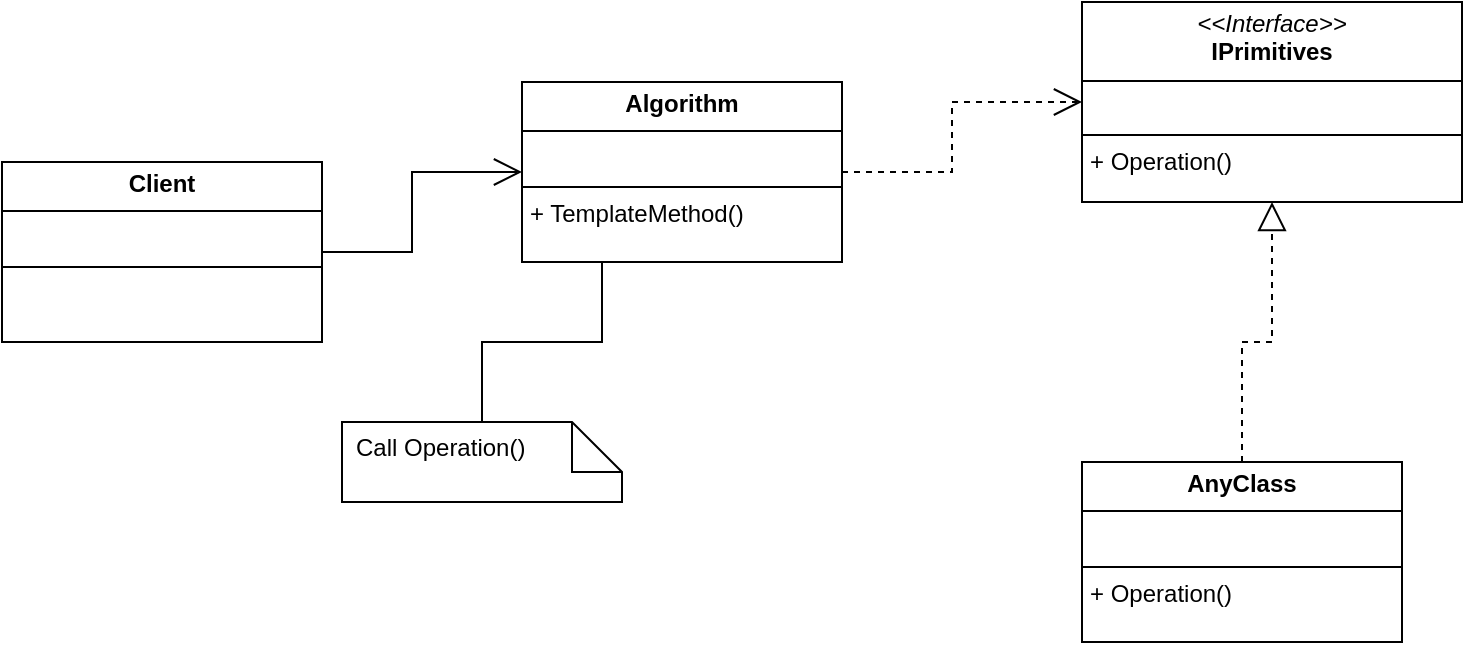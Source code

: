 <mxfile version="24.0.4" type="device">
  <diagram name="Page-1" id="GQMb30OAG5_tMmWuBKvB">
    <mxGraphModel dx="880" dy="524" grid="1" gridSize="10" guides="1" tooltips="1" connect="1" arrows="1" fold="1" page="1" pageScale="1" pageWidth="850" pageHeight="1100" math="0" shadow="0">
      <root>
        <mxCell id="0" />
        <mxCell id="1" parent="0" />
        <mxCell id="yhK5zXQIteGB1VacuQFu-4" style="edgeStyle=orthogonalEdgeStyle;rounded=0;orthogonalLoop=1;jettySize=auto;html=1;entryX=0;entryY=0.5;entryDx=0;entryDy=0;endArrow=open;endFill=0;endSize=12;" edge="1" parent="1" source="yhK5zXQIteGB1VacuQFu-1" target="yhK5zXQIteGB1VacuQFu-2">
          <mxGeometry relative="1" as="geometry" />
        </mxCell>
        <mxCell id="yhK5zXQIteGB1VacuQFu-1" value="&lt;p style=&quot;margin:0px;margin-top:4px;text-align:center;&quot;&gt;&lt;b&gt;Client&lt;/b&gt;&lt;/p&gt;&lt;hr size=&quot;1&quot; style=&quot;border-style:solid;&quot;&gt;&lt;p style=&quot;margin:0px;margin-left:4px;&quot;&gt;&lt;br&gt;&lt;/p&gt;&lt;hr size=&quot;1&quot; style=&quot;border-style:solid;&quot;&gt;&lt;p style=&quot;margin:0px;margin-left:4px;&quot;&gt;&lt;br&gt;&lt;/p&gt;" style="verticalAlign=top;align=left;overflow=fill;html=1;whiteSpace=wrap;" vertex="1" parent="1">
          <mxGeometry x="40" y="160" width="160" height="90" as="geometry" />
        </mxCell>
        <mxCell id="yhK5zXQIteGB1VacuQFu-5" style="edgeStyle=orthogonalEdgeStyle;rounded=0;orthogonalLoop=1;jettySize=auto;html=1;endArrow=open;endFill=0;dashed=1;endSize=12;" edge="1" parent="1" source="yhK5zXQIteGB1VacuQFu-2" target="yhK5zXQIteGB1VacuQFu-3">
          <mxGeometry relative="1" as="geometry" />
        </mxCell>
        <mxCell id="yhK5zXQIteGB1VacuQFu-2" value="&lt;p style=&quot;margin:0px;margin-top:4px;text-align:center;&quot;&gt;&lt;b&gt;Algorithm&lt;/b&gt;&lt;/p&gt;&lt;hr size=&quot;1&quot; style=&quot;border-style:solid;&quot;&gt;&lt;p style=&quot;margin:0px;margin-left:4px;&quot;&gt;&lt;br&gt;&lt;/p&gt;&lt;hr size=&quot;1&quot; style=&quot;border-style:solid;&quot;&gt;&lt;p style=&quot;margin:0px;margin-left:4px;&quot;&gt;+ TemplateMethod()&lt;/p&gt;" style="verticalAlign=top;align=left;overflow=fill;html=1;whiteSpace=wrap;" vertex="1" parent="1">
          <mxGeometry x="300" y="120" width="160" height="90" as="geometry" />
        </mxCell>
        <mxCell id="yhK5zXQIteGB1VacuQFu-3" value="&lt;p style=&quot;margin:0px;margin-top:4px;text-align:center;&quot;&gt;&lt;i&gt;&amp;lt;&amp;lt;Interface&amp;gt;&amp;gt;&lt;/i&gt;&lt;br&gt;&lt;b&gt;IPrimitives&lt;/b&gt;&lt;/p&gt;&lt;hr size=&quot;1&quot; style=&quot;border-style:solid;&quot;&gt;&lt;p style=&quot;margin:0px;margin-left:4px;&quot;&gt;&lt;br&gt;&lt;/p&gt;&lt;hr size=&quot;1&quot; style=&quot;border-style:solid;&quot;&gt;&lt;p style=&quot;margin:0px;margin-left:4px;&quot;&gt;+ Operation()&lt;br&gt;&lt;/p&gt;" style="verticalAlign=top;align=left;overflow=fill;html=1;whiteSpace=wrap;" vertex="1" parent="1">
          <mxGeometry x="580" y="80" width="190" height="100" as="geometry" />
        </mxCell>
        <mxCell id="yhK5zXQIteGB1VacuQFu-7" style="edgeStyle=orthogonalEdgeStyle;rounded=0;orthogonalLoop=1;jettySize=auto;html=1;entryX=0.5;entryY=1;entryDx=0;entryDy=0;endArrow=block;endFill=0;endSize=12;dashed=1;" edge="1" parent="1" source="yhK5zXQIteGB1VacuQFu-6" target="yhK5zXQIteGB1VacuQFu-3">
          <mxGeometry relative="1" as="geometry" />
        </mxCell>
        <mxCell id="yhK5zXQIteGB1VacuQFu-6" value="&lt;p style=&quot;margin:0px;margin-top:4px;text-align:center;&quot;&gt;&lt;b&gt;AnyClass&lt;/b&gt;&lt;/p&gt;&lt;hr size=&quot;1&quot; style=&quot;border-style:solid;&quot;&gt;&lt;p style=&quot;margin:0px;margin-left:4px;&quot;&gt;&lt;br&gt;&lt;/p&gt;&lt;hr size=&quot;1&quot; style=&quot;border-style:solid;&quot;&gt;&lt;p style=&quot;margin:0px;margin-left:4px;&quot;&gt;+ Operation()&lt;/p&gt;" style="verticalAlign=top;align=left;overflow=fill;html=1;whiteSpace=wrap;" vertex="1" parent="1">
          <mxGeometry x="580" y="310" width="160" height="90" as="geometry" />
        </mxCell>
        <mxCell id="yhK5zXQIteGB1VacuQFu-10" value="" style="shape=note2;boundedLbl=1;whiteSpace=wrap;html=1;size=25;verticalAlign=top;align=left;spacingLeft=5;" vertex="1" parent="1">
          <mxGeometry x="210" y="290" width="140" height="40" as="geometry" />
        </mxCell>
        <mxCell id="yhK5zXQIteGB1VacuQFu-11" value="Call Operation()" style="resizeWidth=1;part=1;strokeColor=none;fillColor=none;align=left;spacingLeft=5;whiteSpace=wrap;html=1;" vertex="1" parent="yhK5zXQIteGB1VacuQFu-10">
          <mxGeometry width="140" height="25" relative="1" as="geometry" />
        </mxCell>
        <mxCell id="yhK5zXQIteGB1VacuQFu-12" style="edgeStyle=orthogonalEdgeStyle;rounded=0;orthogonalLoop=1;jettySize=auto;html=1;entryX=0.25;entryY=1;entryDx=0;entryDy=0;endArrow=none;endFill=0;" edge="1" parent="1" source="yhK5zXQIteGB1VacuQFu-11" target="yhK5zXQIteGB1VacuQFu-2">
          <mxGeometry relative="1" as="geometry" />
        </mxCell>
      </root>
    </mxGraphModel>
  </diagram>
</mxfile>
